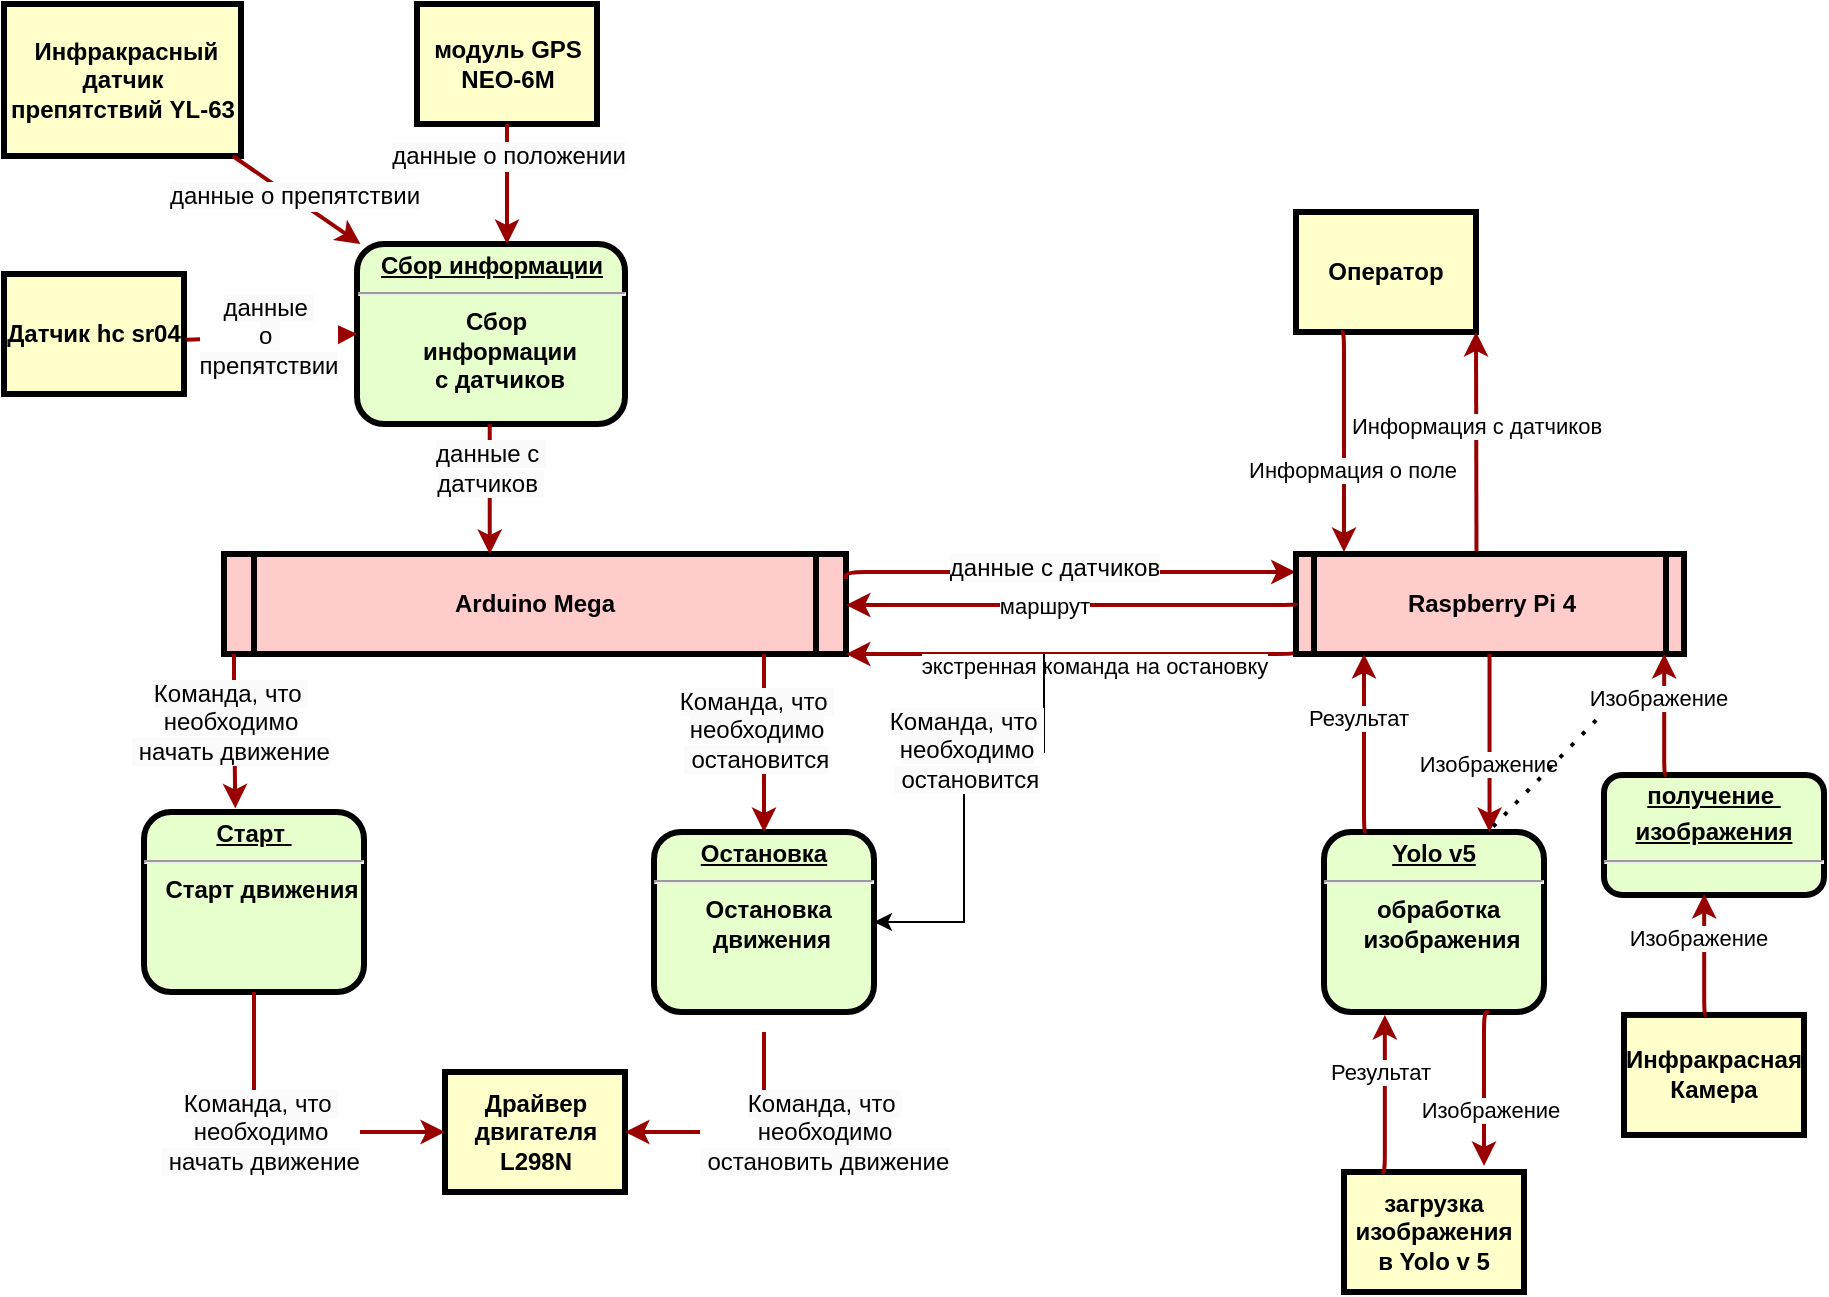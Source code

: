 <mxfile version="24.5.4" type="github">
  <diagram name="Page-1" id="c7558073-3199-34d8-9f00-42111426c3f3">
    <mxGraphModel dx="1060" dy="697" grid="1" gridSize="10" guides="1" tooltips="1" connect="1" arrows="1" fold="1" page="1" pageScale="1" pageWidth="826" pageHeight="1169" background="none" math="0" shadow="0">
      <root>
        <mxCell id="0" />
        <mxCell id="1" parent="0" />
        <mxCell id="2" value="&lt;p style=&quot;margin: 0px; margin-top: 4px; text-align: center; text-decoration: underline;&quot;&gt;&lt;strong&gt;Сбор информации&lt;/strong&gt;&lt;/p&gt;&lt;hr&gt;&lt;p style=&quot;margin: 0px; margin-left: 8px;&quot;&gt;Сбор&amp;nbsp;&lt;/p&gt;&lt;p style=&quot;margin: 0px; margin-left: 8px;&quot;&gt;информации&lt;/p&gt;&lt;p style=&quot;margin: 0px; margin-left: 8px;&quot;&gt;с датчиков&lt;/p&gt;" style="verticalAlign=middle;align=center;overflow=fill;fontSize=12;fontFamily=Helvetica;html=1;rounded=1;fontStyle=1;strokeWidth=3;fillColor=#E6FFCC" parent="1" vertex="1">
          <mxGeometry x="356.5" y="236" width="134" height="90" as="geometry" />
        </mxCell>
        <mxCell id="3" value="модуль GPS NEO-6M" style="whiteSpace=wrap;align=center;verticalAlign=middle;fontStyle=1;strokeWidth=3;fillColor=#FFFFCC" parent="1" vertex="1">
          <mxGeometry x="386.5" y="116" width="90" height="60" as="geometry" />
        </mxCell>
        <mxCell id="4" value=" Инфракрасный датчик препятствий YL-63" style="whiteSpace=wrap;align=center;verticalAlign=middle;fontStyle=1;strokeWidth=3;fillColor=#FFFFCC" parent="1" vertex="1">
          <mxGeometry x="180" y="116" width="118.5" height="76" as="geometry" />
        </mxCell>
        <mxCell id="5" value="Arduino Mega" style="shape=process;whiteSpace=wrap;align=center;verticalAlign=middle;size=0.048;fontStyle=1;strokeWidth=3;fillColor=#FFCCCC" parent="1" vertex="1">
          <mxGeometry x="290" y="391" width="311" height="50" as="geometry" />
        </mxCell>
        <mxCell id="9" value="&lt;p style=&quot;margin: 0px; margin-top: 4px; text-align: center; text-decoration: underline;&quot;&gt;Остановка&lt;/p&gt;&lt;hr&gt;&lt;p style=&quot;margin: 0px; margin-left: 8px;&quot;&gt;Остановка&amp;nbsp;&lt;/p&gt;&lt;p style=&quot;margin: 0px; margin-left: 8px;&quot;&gt;движения&lt;/p&gt;" style="verticalAlign=middle;align=center;overflow=fill;fontSize=12;fontFamily=Helvetica;html=1;rounded=1;fontStyle=1;strokeWidth=3;fillColor=#E6FFCC" parent="1" vertex="1">
          <mxGeometry x="505" y="530" width="110" height="90" as="geometry" />
        </mxCell>
        <mxCell id="12" value="Оператор" style="whiteSpace=wrap;align=center;verticalAlign=middle;fontStyle=1;strokeWidth=3;fillColor=#FFFFCC" parent="1" vertex="1">
          <mxGeometry x="826" y="220.0" width="90" height="60" as="geometry" />
        </mxCell>
        <mxCell id="15" value="Драйвер двигателя L298N" style="whiteSpace=wrap;align=center;verticalAlign=middle;fontStyle=1;strokeWidth=3;fillColor=#FFFFCC" parent="1" vertex="1">
          <mxGeometry x="400.5" y="650" width="90" height="60" as="geometry" />
        </mxCell>
        <mxCell id="36" value="" style="edgeStyle=none;noEdgeStyle=1;strokeColor=#990000;strokeWidth=2" parent="1" source="3" edge="1">
          <mxGeometry width="100" height="100" relative="1" as="geometry">
            <mxPoint x="160.5" y="250" as="sourcePoint" />
            <mxPoint x="431.5" y="236" as="targetPoint" />
          </mxGeometry>
        </mxCell>
        <mxCell id="qieDubJGGWWwkvd7PtyZ-109" value="&lt;span style=&quot;font-size: 12px; background-color: rgb(251, 251, 251);&quot;&gt;данные о положении&lt;/span&gt;" style="edgeLabel;html=1;align=center;verticalAlign=middle;resizable=0;points=[];" parent="36" vertex="1" connectable="0">
          <mxGeometry x="-0.131" y="3" relative="1" as="geometry">
            <mxPoint x="-3" y="-10" as="offset" />
          </mxGeometry>
        </mxCell>
        <mxCell id="37" value="" style="edgeStyle=none;noEdgeStyle=1;strokeColor=#990000;strokeWidth=2" parent="1" source="4" target="2" edge="1">
          <mxGeometry width="100" height="100" relative="1" as="geometry">
            <mxPoint x="400.5" y="190" as="sourcePoint" />
            <mxPoint x="500.5" y="90" as="targetPoint" />
          </mxGeometry>
        </mxCell>
        <mxCell id="qieDubJGGWWwkvd7PtyZ-111" value="&lt;span style=&quot;font-size: 12px; background-color: rgb(251, 251, 251);&quot;&gt;данные о препятствии&lt;/span&gt;" style="edgeLabel;html=1;align=center;verticalAlign=middle;resizable=0;points=[];" parent="37" vertex="1" connectable="0">
          <mxGeometry x="-0.055" y="1" relative="1" as="geometry">
            <mxPoint as="offset" />
          </mxGeometry>
        </mxCell>
        <mxCell id="11" value="&lt;p style=&quot;margin: 0px; margin-top: 4px; text-align: center; text-decoration: underline;&quot;&gt;&lt;strong&gt;&lt;strong&gt;Старт&lt;/strong&gt;&amp;nbsp;&lt;br&gt;&lt;/strong&gt;&lt;/p&gt;&lt;hr&gt;&lt;p style=&quot;margin: 0px; margin-left: 8px;&quot;&gt;Старт движения&lt;/p&gt;" style="verticalAlign=middle;align=center;overflow=fill;fontSize=12;fontFamily=Helvetica;html=1;rounded=1;fontStyle=1;strokeWidth=3;fillColor=#E6FFCC" parent="1" vertex="1">
          <mxGeometry x="250.0" y="520" width="110" height="90" as="geometry" />
        </mxCell>
        <mxCell id="56" value="" style="edgeStyle=elbowEdgeStyle;elbow=horizontal;strokeColor=#990000;strokeWidth=2" parent="1" edge="1">
          <mxGeometry width="100" height="100" relative="1" as="geometry">
            <mxPoint x="422.87" y="326" as="sourcePoint" />
            <mxPoint x="422.87" y="391" as="targetPoint" />
            <Array as="points">
              <mxPoint x="422.87" y="360" />
            </Array>
          </mxGeometry>
        </mxCell>
        <mxCell id="qieDubJGGWWwkvd7PtyZ-110" value="&lt;span style=&quot;font-size: 12px; background-color: rgb(251, 251, 251);&quot;&gt;данные с&amp;nbsp;&lt;/span&gt;&lt;br style=&quot;padding: 0px; margin: 0px; font-size: 12px; background-color: rgb(251, 251, 251);&quot;&gt;&lt;span style=&quot;font-size: 12px; background-color: rgb(251, 251, 251);&quot;&gt;датчиков&amp;nbsp;&lt;/span&gt;" style="edgeLabel;html=1;align=center;verticalAlign=middle;resizable=0;points=[];" parent="56" vertex="1" connectable="0">
          <mxGeometry x="-0.342" relative="1" as="geometry">
            <mxPoint as="offset" />
          </mxGeometry>
        </mxCell>
        <mxCell id="67" value="" style="edgeStyle=elbowEdgeStyle;elbow=horizontal;strokeColor=#990000;strokeWidth=2;entryX=1;entryY=1;entryDx=0;entryDy=0;" parent="1" target="12" edge="1">
          <mxGeometry width="100" height="100" relative="1" as="geometry">
            <mxPoint x="916.24" y="391" as="sourcePoint" />
            <mxPoint x="916.002" y="140" as="targetPoint" />
          </mxGeometry>
        </mxCell>
        <mxCell id="qieDubJGGWWwkvd7PtyZ-124" value="Информация с датчиков" style="edgeLabel;html=1;align=center;verticalAlign=middle;resizable=0;points=[];" parent="67" vertex="1" connectable="0">
          <mxGeometry x="0.609" y="-1" relative="1" as="geometry">
            <mxPoint x="-1" y="25" as="offset" />
          </mxGeometry>
        </mxCell>
        <mxCell id="72" value="" style="edgeStyle=elbowEdgeStyle;elbow=vertical;strokeColor=#990000;strokeWidth=2;exitX=1;exitY=0.25;exitDx=0;exitDy=0;entryX=-0.001;entryY=0.186;entryDx=0;entryDy=0;entryPerimeter=0;" parent="1" source="5" target="qieDubJGGWWwkvd7PtyZ-96" edge="1">
          <mxGeometry width="100" height="100" relative="1" as="geometry">
            <mxPoint x="580" y="391" as="sourcePoint" />
            <mxPoint x="810" y="400" as="targetPoint" />
            <Array as="points">
              <mxPoint x="710" y="400" />
            </Array>
          </mxGeometry>
        </mxCell>
        <mxCell id="qieDubJGGWWwkvd7PtyZ-125" value="&lt;span style=&quot;font-size: 12px; background-color: rgb(251, 251, 251);&quot;&gt;данные с датчиков&lt;/span&gt;" style="edgeLabel;html=1;align=center;verticalAlign=middle;resizable=0;points=[];" parent="72" vertex="1" connectable="0">
          <mxGeometry x="0.132" y="-4" relative="1" as="geometry">
            <mxPoint x="-22" y="-6" as="offset" />
          </mxGeometry>
        </mxCell>
        <mxCell id="73" value="" style="edgeStyle=elbowEdgeStyle;elbow=vertical;strokeColor=#990000;strokeWidth=2;exitX=0;exitY=0.75;exitDx=0;exitDy=0;" parent="1" edge="1">
          <mxGeometry width="100" height="100" relative="1" as="geometry">
            <mxPoint x="826" y="439.5" as="sourcePoint" />
            <mxPoint x="601" y="441.0" as="targetPoint" />
            <Array as="points">
              <mxPoint x="650" y="441" />
            </Array>
          </mxGeometry>
        </mxCell>
        <mxCell id="qieDubJGGWWwkvd7PtyZ-126" value="экстренная команда на остановку" style="edgeLabel;html=1;align=center;verticalAlign=middle;resizable=0;points=[];" parent="73" vertex="1" connectable="0">
          <mxGeometry x="-0.094" y="6" relative="1" as="geometry">
            <mxPoint as="offset" />
          </mxGeometry>
        </mxCell>
        <mxCell id="qieDubJGGWWwkvd7PtyZ-97" value="" style="edgeStyle=orthogonalEdgeStyle;rounded=0;orthogonalLoop=1;jettySize=auto;html=1;" parent="1" target="9" edge="1">
          <mxGeometry relative="1" as="geometry">
            <mxPoint x="700" y="441" as="sourcePoint" />
            <mxPoint x="615" y="510" as="targetPoint" />
            <Array as="points">
              <mxPoint x="700" y="490" />
              <mxPoint x="660" y="490" />
              <mxPoint x="660" y="575" />
            </Array>
          </mxGeometry>
        </mxCell>
        <mxCell id="qieDubJGGWWwkvd7PtyZ-123" value="&lt;span style=&quot;font-size: 12px; background-color: rgb(251, 251, 251);&quot;&gt;Команда, что&amp;nbsp;&lt;/span&gt;&lt;br style=&quot;padding: 0px; margin: 0px; font-size: 12px; background-color: rgb(251, 251, 251);&quot;&gt;&lt;span style=&quot;font-size: 12px; background-color: rgb(251, 251, 251);&quot;&gt;необходимо&lt;/span&gt;&lt;br style=&quot;padding: 0px; margin: 0px; font-size: 12px; background-color: rgb(251, 251, 251);&quot;&gt;&lt;span style=&quot;font-size: 12px; background-color: rgb(251, 251, 251);&quot;&gt;&amp;nbsp;остановится&lt;/span&gt;" style="edgeLabel;html=1;align=center;verticalAlign=middle;resizable=0;points=[];" parent="qieDubJGGWWwkvd7PtyZ-97" vertex="1" connectable="0">
          <mxGeometry x="-0.191" y="-1" relative="1" as="geometry">
            <mxPoint as="offset" />
          </mxGeometry>
        </mxCell>
        <mxCell id="77" value="" style="edgeStyle=elbowEdgeStyle;elbow=horizontal;strokeColor=#990000;strokeWidth=2" parent="1" source="5" target="9" edge="1">
          <mxGeometry width="100" height="100" relative="1" as="geometry">
            <mxPoint x="400" y="590" as="sourcePoint" />
            <mxPoint x="500" y="490" as="targetPoint" />
            <Array as="points">
              <mxPoint x="560" y="480" />
            </Array>
          </mxGeometry>
        </mxCell>
        <mxCell id="qieDubJGGWWwkvd7PtyZ-104" value="&lt;span style=&quot;font-size: 12px; background-color: rgb(251, 251, 251);&quot;&gt;Команда, что&amp;nbsp;&lt;/span&gt;&lt;br style=&quot;padding: 0px; margin: 0px; font-size: 12px; background-color: rgb(251, 251, 251);&quot;&gt;&lt;span style=&quot;font-size: 12px; background-color: rgb(251, 251, 251);&quot;&gt;необходимо&lt;/span&gt;&lt;br style=&quot;padding: 0px; margin: 0px; font-size: 12px; background-color: rgb(251, 251, 251);&quot;&gt;&lt;span style=&quot;font-size: 12px; background-color: rgb(251, 251, 251);&quot;&gt;&amp;nbsp;остановится&lt;/span&gt;" style="edgeLabel;html=1;align=center;verticalAlign=middle;resizable=0;points=[];" parent="77" vertex="1" connectable="0">
          <mxGeometry x="-0.159" y="-4" relative="1" as="geometry">
            <mxPoint as="offset" />
          </mxGeometry>
        </mxCell>
        <mxCell id="78" value="" style="edgeStyle=elbowEdgeStyle;elbow=horizontal;strokeColor=#990000;strokeWidth=2;entryX=1;entryY=0.5;entryDx=0;entryDy=0;" parent="1" target="15" edge="1">
          <mxGeometry width="100" height="100" relative="1" as="geometry">
            <mxPoint x="560" y="630" as="sourcePoint" />
            <mxPoint x="500" y="680" as="targetPoint" />
            <Array as="points">
              <mxPoint x="560" y="670" />
            </Array>
          </mxGeometry>
        </mxCell>
        <mxCell id="qieDubJGGWWwkvd7PtyZ-118" value="&lt;span style=&quot;font-size: 12px; background-color: rgb(251, 251, 251);&quot;&gt;Команда, что&amp;nbsp;&lt;/span&gt;&lt;br style=&quot;padding: 0px; margin: 0px; font-size: 12px; background-color: rgb(251, 251, 251);&quot;&gt;&lt;span style=&quot;font-size: 12px; background-color: rgb(251, 251, 251);&quot;&gt;необходимо&lt;/span&gt;&lt;br style=&quot;padding: 0px; margin: 0px; font-size: 12px; background-color: rgb(251, 251, 251);&quot;&gt;&lt;span style=&quot;font-size: 12px; background-color: rgb(251, 251, 251);&quot;&gt;&amp;nbsp;остановить движение&lt;/span&gt;" style="edgeLabel;html=1;align=center;verticalAlign=middle;resizable=0;points=[];" parent="78" vertex="1" connectable="0">
          <mxGeometry x="-0.35" y="-6" relative="1" as="geometry">
            <mxPoint x="36" y="11" as="offset" />
          </mxGeometry>
        </mxCell>
        <mxCell id="83" value="" style="edgeStyle=elbowEdgeStyle;elbow=horizontal;strokeColor=#990000;strokeWidth=2;exitX=0.25;exitY=1;exitDx=0;exitDy=0;" parent="1" source="12" edge="1">
          <mxGeometry width="100" height="100" relative="1" as="geometry">
            <mxPoint x="750" y="480" as="sourcePoint" />
            <mxPoint x="850" y="390" as="targetPoint" />
            <Array as="points">
              <mxPoint x="850" y="230" />
            </Array>
          </mxGeometry>
        </mxCell>
        <mxCell id="qieDubJGGWWwkvd7PtyZ-127" value="Информация о поле" style="edgeLabel;html=1;align=center;verticalAlign=middle;resizable=0;points=[];" parent="83" vertex="1" connectable="0">
          <mxGeometry x="0.284" y="4" relative="1" as="geometry">
            <mxPoint y="-1" as="offset" />
          </mxGeometry>
        </mxCell>
        <mxCell id="88" value="" style="edgeStyle=elbowEdgeStyle;elbow=vertical;strokeColor=#990000;strokeWidth=2;exitX=0.135;exitY=1.089;exitDx=0;exitDy=0;exitPerimeter=0;entryX=0.415;entryY=-0.02;entryDx=0;entryDy=0;entryPerimeter=0;" parent="1" target="11" edge="1">
          <mxGeometry width="100" height="100" relative="1" as="geometry">
            <mxPoint x="295.0" y="441.0" as="sourcePoint" />
            <mxPoint x="296" y="535.55" as="targetPoint" />
            <Array as="points">
              <mxPoint x="430" y="465.55" />
            </Array>
          </mxGeometry>
        </mxCell>
        <mxCell id="qieDubJGGWWwkvd7PtyZ-115" value="&lt;span style=&quot;font-size: 12px; background-color: rgb(251, 251, 251);&quot;&gt;Команда, что&amp;nbsp;&lt;/span&gt;&lt;br style=&quot;padding: 0px; margin: 0px; font-size: 12px; background-color: rgb(251, 251, 251);&quot;&gt;&lt;span style=&quot;font-size: 12px; background-color: rgb(251, 251, 251);&quot;&gt;необходимо&lt;/span&gt;&lt;br style=&quot;padding: 0px; margin: 0px; font-size: 12px; background-color: rgb(251, 251, 251);&quot;&gt;&lt;span style=&quot;font-size: 12px; background-color: rgb(251, 251, 251);&quot;&gt;&amp;nbsp;начать движение&lt;/span&gt;" style="edgeLabel;html=1;align=center;verticalAlign=middle;resizable=0;points=[];" parent="88" vertex="1" connectable="0">
          <mxGeometry x="-0.125" y="-3" relative="1" as="geometry">
            <mxPoint as="offset" />
          </mxGeometry>
        </mxCell>
        <mxCell id="qieDubJGGWWwkvd7PtyZ-96" value="Raspberry Pi 4" style="shape=process;whiteSpace=wrap;align=center;verticalAlign=middle;size=0.048;fontStyle=1;strokeWidth=3;fillColor=#FFCCCC" parent="1" vertex="1">
          <mxGeometry x="826" y="391" width="194" height="50" as="geometry" />
        </mxCell>
        <mxCell id="qieDubJGGWWwkvd7PtyZ-101" value="" style="edgeStyle=elbowEdgeStyle;elbow=vertical;strokeColor=#990000;strokeWidth=2;exitX=0;exitY=0.75;exitDx=0;exitDy=0;" parent="1" edge="1">
          <mxGeometry width="100" height="100" relative="1" as="geometry">
            <mxPoint x="826" y="415.5" as="sourcePoint" />
            <mxPoint x="601" y="416.5" as="targetPoint" />
            <Array as="points">
              <mxPoint x="650" y="416.5" />
            </Array>
          </mxGeometry>
        </mxCell>
        <mxCell id="qieDubJGGWWwkvd7PtyZ-102" value="маршрут" style="edgeLabel;html=1;align=center;verticalAlign=middle;resizable=0;points=[];" parent="qieDubJGGWWwkvd7PtyZ-101" vertex="1" connectable="0">
          <mxGeometry x="-0.106" relative="1" as="geometry">
            <mxPoint x="-26" as="offset" />
          </mxGeometry>
        </mxCell>
        <mxCell id="qieDubJGGWWwkvd7PtyZ-108" value="Датчик hc sr04" style="whiteSpace=wrap;align=center;verticalAlign=middle;fontStyle=1;strokeWidth=3;fillColor=#FFFFCC" parent="1" vertex="1">
          <mxGeometry x="180" y="251" width="90" height="60" as="geometry" />
        </mxCell>
        <mxCell id="qieDubJGGWWwkvd7PtyZ-112" value="" style="edgeStyle=none;noEdgeStyle=1;strokeColor=#990000;strokeWidth=2;exitX=1.014;exitY=0.547;exitDx=0;exitDy=0;exitPerimeter=0;entryX=0;entryY=0.5;entryDx=0;entryDy=0;" parent="1" source="qieDubJGGWWwkvd7PtyZ-108" target="2" edge="1">
          <mxGeometry width="100" height="100" relative="1" as="geometry">
            <mxPoint x="262.5" y="126" as="sourcePoint" />
            <mxPoint x="378.5" y="246" as="targetPoint" />
          </mxGeometry>
        </mxCell>
        <mxCell id="qieDubJGGWWwkvd7PtyZ-113" value="&lt;span style=&quot;font-size: 12px; background-color: rgb(251, 251, 251);&quot;&gt;данные&amp;nbsp;&lt;/span&gt;&lt;div&gt;&lt;span style=&quot;font-size: 12px; background-color: rgb(251, 251, 251);&quot;&gt;о&amp;nbsp;&lt;/span&gt;&lt;/div&gt;&lt;div&gt;&lt;span style=&quot;font-size: 12px; background-color: rgb(251, 251, 251);&quot;&gt;препятствии&lt;/span&gt;&lt;/div&gt;" style="edgeLabel;html=1;align=center;verticalAlign=middle;resizable=0;points=[];" parent="qieDubJGGWWwkvd7PtyZ-112" vertex="1" connectable="0">
          <mxGeometry x="-0.055" y="1" relative="1" as="geometry">
            <mxPoint as="offset" />
          </mxGeometry>
        </mxCell>
        <mxCell id="qieDubJGGWWwkvd7PtyZ-117" value="" style="edgeStyle=elbowEdgeStyle;elbow=horizontal;strokeColor=#990000;strokeWidth=2;exitX=0.5;exitY=1;exitDx=0;exitDy=0;entryX=0;entryY=0.5;entryDx=0;entryDy=0;" parent="1" source="11" target="15" edge="1">
          <mxGeometry width="100" height="100" relative="1" as="geometry">
            <mxPoint x="619" y="600" as="sourcePoint" />
            <mxPoint x="380" y="680" as="targetPoint" />
            <Array as="points">
              <mxPoint x="305" y="690" />
            </Array>
          </mxGeometry>
        </mxCell>
        <mxCell id="qieDubJGGWWwkvd7PtyZ-122" value="&lt;span style=&quot;font-size: 12px; background-color: rgb(251, 251, 251);&quot;&gt;Команда, что&amp;nbsp;&lt;/span&gt;&lt;br style=&quot;padding: 0px; margin: 0px; font-size: 12px; background-color: rgb(251, 251, 251);&quot;&gt;&lt;span style=&quot;font-size: 12px; background-color: rgb(251, 251, 251);&quot;&gt;необходимо&lt;/span&gt;&lt;br style=&quot;padding: 0px; margin: 0px; font-size: 12px; background-color: rgb(251, 251, 251);&quot;&gt;&lt;span style=&quot;font-size: 12px; background-color: rgb(251, 251, 251);&quot;&gt;&amp;nbsp;начать движение&lt;/span&gt;" style="edgeLabel;html=1;align=center;verticalAlign=middle;resizable=0;points=[];" parent="qieDubJGGWWwkvd7PtyZ-117" vertex="1" connectable="0">
          <mxGeometry x="-0.163" y="3" relative="1" as="geometry">
            <mxPoint as="offset" />
          </mxGeometry>
        </mxCell>
        <mxCell id="qieDubJGGWWwkvd7PtyZ-132" value="&lt;p style=&quot;margin: 0px; margin-top: 4px; text-align: center; text-decoration: underline;&quot;&gt;Yolo v5&lt;/p&gt;&lt;hr&gt;&lt;p style=&quot;margin: 0px; margin-left: 8px;&quot;&gt;обработка&amp;nbsp;&lt;/p&gt;&lt;p style=&quot;margin: 0px; margin-left: 8px;&quot;&gt;изображения&lt;/p&gt;" style="verticalAlign=middle;align=center;overflow=fill;fontSize=12;fontFamily=Helvetica;html=1;rounded=1;fontStyle=1;strokeWidth=3;fillColor=#E6FFCC" parent="1" vertex="1">
          <mxGeometry x="840" y="530" width="110" height="90" as="geometry" />
        </mxCell>
        <mxCell id="qieDubJGGWWwkvd7PtyZ-133" value="" style="edgeStyle=elbowEdgeStyle;elbow=horizontal;strokeColor=#990000;strokeWidth=2" parent="1" edge="1">
          <mxGeometry width="100" height="100" relative="1" as="geometry">
            <mxPoint x="922.77" y="441" as="sourcePoint" />
            <mxPoint x="922.77" y="530" as="targetPoint" />
            <Array as="points">
              <mxPoint x="922.77" y="480" />
            </Array>
          </mxGeometry>
        </mxCell>
        <mxCell id="qieDubJGGWWwkvd7PtyZ-144" value="Изображение" style="edgeLabel;html=1;align=center;verticalAlign=middle;resizable=0;points=[];" parent="qieDubJGGWWwkvd7PtyZ-133" vertex="1" connectable="0">
          <mxGeometry x="0.24" y="-1" relative="1" as="geometry">
            <mxPoint as="offset" />
          </mxGeometry>
        </mxCell>
        <mxCell id="qieDubJGGWWwkvd7PtyZ-135" value="загрузка изображения в Yolo v 5" style="whiteSpace=wrap;align=center;verticalAlign=middle;fontStyle=1;strokeWidth=3;fillColor=#FFFFCC" parent="1" vertex="1">
          <mxGeometry x="850.0" y="700" width="90" height="60" as="geometry" />
        </mxCell>
        <mxCell id="qieDubJGGWWwkvd7PtyZ-136" value="&lt;p style=&quot;margin: 0px; margin-top: 4px; text-align: center; text-decoration: underline;&quot;&gt;получение&amp;nbsp;&lt;/p&gt;&lt;p style=&quot;margin: 0px; margin-top: 4px; text-align: center; text-decoration: underline;&quot;&gt;изображения&lt;/p&gt;&lt;hr&gt;&lt;p style=&quot;text-align: center; margin: 0px 0px 0px 8px;&quot;&gt;&lt;span style=&quot;background-color: initial; color: rgba(0, 0, 0, 0); font-family: monospace; font-size: 0px; font-weight: 400; text-align: start;&quot;&gt;%3CmxGraphModel%3E%3Croot%3E%3CmxCell%20id%3D%220%22%2F%3E%3CmxCell%20id%3D%221%22%20parent%3D%220%22%2F%3E%3CmxCell%20id%3D%222%22%20value%3D%22%26lt%3Bp%20style%3D%26quot%3Bmargin%3A%200px%3B%20margin-top%3A%204px%3B%20text-align%3A%20center%3B%20text-decoration%3A%20underline%3B%26quot%3B%26gt%3BYolo%20v5%26lt%3B%2Fp%26gt%3B%26lt%3Bhr%26gt%3B%26lt%3Bp%20style%3D%26quot%3Bmargin%3A%200px%3B%20margin-left%3A%208px%3B%26quot%3B%26gt%3B%26lt%3Bbr%26gt%3B%26lt%3B%2Fp%26gt%3B%22%20style%3D%22verticalAlign%3Dmiddle%3Balign%3Dcenter%3Boverflow%3Dfill%3BfontSize%3D12%3BfontFamily%3DHelvetica%3Bhtml%3D1%3Brounded%3D1%3BfontStyle%3D1%3BstrokeWidth%3D3%3BfillColor%3D%23E6FFCC%22%20vertex%3D%221%22%20parent%3D%221%22%3E%3CmxGeometry%20x%3D%22840%22%20y%3D%22530%22%20width%3D%22110%22%20height%3D%2290%22%20as%3D%22geometry%22%2F%3E%3C%2FmxCell%3E%3C%2Froot%3E%3C%2FmxGraphModel%3E&lt;/span&gt;&lt;br&gt;&lt;/p&gt;" style="verticalAlign=middle;align=center;overflow=fill;fontSize=12;fontFamily=Helvetica;html=1;rounded=1;fontStyle=1;strokeWidth=3;fillColor=#E6FFCC" parent="1" vertex="1">
          <mxGeometry x="980" y="501.48" width="110" height="60" as="geometry" />
        </mxCell>
        <mxCell id="qieDubJGGWWwkvd7PtyZ-138" value="Инфракрасная Камера" style="whiteSpace=wrap;align=center;verticalAlign=middle;fontStyle=1;strokeWidth=3;fillColor=#FFFFCC" parent="1" vertex="1">
          <mxGeometry x="990.0" y="621.48" width="90" height="60" as="geometry" />
        </mxCell>
        <mxCell id="qieDubJGGWWwkvd7PtyZ-140" value="" style="edgeStyle=elbowEdgeStyle;elbow=horizontal;strokeColor=#990000;strokeWidth=2;exitX=0.124;exitY=0.005;exitDx=0;exitDy=0;exitPerimeter=0;entryX=0.181;entryY=0.997;entryDx=0;entryDy=0;entryPerimeter=0;" parent="1" edge="1">
          <mxGeometry width="100" height="100" relative="1" as="geometry">
            <mxPoint x="1031.25" y="621.48" as="sourcePoint" />
            <mxPoint x="1030" y="561.0" as="targetPoint" />
            <Array as="points">
              <mxPoint x="1030.09" y="581.18" />
            </Array>
          </mxGeometry>
        </mxCell>
        <mxCell id="qieDubJGGWWwkvd7PtyZ-141" value="Изображение" style="edgeLabel;html=1;align=center;verticalAlign=middle;resizable=0;points=[];" parent="qieDubJGGWWwkvd7PtyZ-140" vertex="1" connectable="0">
          <mxGeometry x="0.295" y="3" relative="1" as="geometry">
            <mxPoint as="offset" />
          </mxGeometry>
        </mxCell>
        <mxCell id="qieDubJGGWWwkvd7PtyZ-142" value="" style="edgeStyle=elbowEdgeStyle;elbow=horizontal;strokeColor=#990000;strokeWidth=2;exitX=0.124;exitY=0.005;exitDx=0;exitDy=0;exitPerimeter=0;entryX=0.181;entryY=0.997;entryDx=0;entryDy=0;entryPerimeter=0;" parent="1" edge="1">
          <mxGeometry width="100" height="100" relative="1" as="geometry">
            <mxPoint x="1011.25" y="501.48" as="sourcePoint" />
            <mxPoint x="1010" y="441.0" as="targetPoint" />
            <Array as="points">
              <mxPoint x="1010.09" y="461.18" />
            </Array>
          </mxGeometry>
        </mxCell>
        <mxCell id="qieDubJGGWWwkvd7PtyZ-143" value="Изображение" style="edgeLabel;html=1;align=center;verticalAlign=middle;resizable=0;points=[];" parent="qieDubJGGWWwkvd7PtyZ-142" vertex="1" connectable="0">
          <mxGeometry x="0.295" y="3" relative="1" as="geometry">
            <mxPoint as="offset" />
          </mxGeometry>
        </mxCell>
        <mxCell id="qieDubJGGWWwkvd7PtyZ-145" value="" style="endArrow=none;dashed=1;html=1;dashPattern=1 3;strokeWidth=2;rounded=0;exitX=0.769;exitY=-0.03;exitDx=0;exitDy=0;exitPerimeter=0;" parent="1" source="qieDubJGGWWwkvd7PtyZ-132" edge="1">
          <mxGeometry width="50" height="50" relative="1" as="geometry">
            <mxPoint x="860" y="530" as="sourcePoint" />
            <mxPoint x="980" y="470" as="targetPoint" />
          </mxGeometry>
        </mxCell>
        <mxCell id="qieDubJGGWWwkvd7PtyZ-146" value="" style="edgeStyle=elbowEdgeStyle;elbow=horizontal;strokeColor=#990000;strokeWidth=2;exitX=0.124;exitY=0.005;exitDx=0;exitDy=0;exitPerimeter=0;" parent="1" edge="1">
          <mxGeometry width="100" height="100" relative="1" as="geometry">
            <mxPoint x="861.16" y="530.0" as="sourcePoint" />
            <mxPoint x="860" y="441" as="targetPoint" />
            <Array as="points">
              <mxPoint x="860.0" y="489.7" />
            </Array>
          </mxGeometry>
        </mxCell>
        <mxCell id="qieDubJGGWWwkvd7PtyZ-147" value="Результат" style="edgeLabel;html=1;align=center;verticalAlign=middle;resizable=0;points=[];" parent="qieDubJGGWWwkvd7PtyZ-146" vertex="1" connectable="0">
          <mxGeometry x="0.295" y="3" relative="1" as="geometry">
            <mxPoint as="offset" />
          </mxGeometry>
        </mxCell>
        <mxCell id="qieDubJGGWWwkvd7PtyZ-148" value="" style="edgeStyle=elbowEdgeStyle;elbow=horizontal;strokeColor=#990000;strokeWidth=2;exitX=0.75;exitY=1;exitDx=0;exitDy=0;entryX=0.776;entryY=-0.051;entryDx=0;entryDy=0;entryPerimeter=0;" parent="1" source="qieDubJGGWWwkvd7PtyZ-132" target="qieDubJGGWWwkvd7PtyZ-135" edge="1">
          <mxGeometry width="100" height="100" relative="1" as="geometry">
            <mxPoint x="1041.25" y="631.48" as="sourcePoint" />
            <mxPoint x="910" y="690" as="targetPoint" />
            <Array as="points">
              <mxPoint x="920" y="670" />
            </Array>
          </mxGeometry>
        </mxCell>
        <mxCell id="qieDubJGGWWwkvd7PtyZ-149" value="Изображение" style="edgeLabel;html=1;align=center;verticalAlign=middle;resizable=0;points=[];" parent="qieDubJGGWWwkvd7PtyZ-148" vertex="1" connectable="0">
          <mxGeometry x="0.295" y="3" relative="1" as="geometry">
            <mxPoint as="offset" />
          </mxGeometry>
        </mxCell>
        <mxCell id="qieDubJGGWWwkvd7PtyZ-150" value="" style="edgeStyle=elbowEdgeStyle;elbow=horizontal;strokeColor=#990000;strokeWidth=2;exitX=0.208;exitY=0.003;exitDx=0;exitDy=0;exitPerimeter=0;" parent="1" edge="1" source="qieDubJGGWWwkvd7PtyZ-135">
          <mxGeometry width="100" height="100" relative="1" as="geometry">
            <mxPoint x="872" y="700" as="sourcePoint" />
            <mxPoint x="870.42" y="621.48" as="targetPoint" />
            <Array as="points">
              <mxPoint x="870.42" y="670.18" />
            </Array>
          </mxGeometry>
        </mxCell>
        <mxCell id="qieDubJGGWWwkvd7PtyZ-151" value="Результат" style="edgeLabel;html=1;align=center;verticalAlign=middle;resizable=0;points=[];" parent="qieDubJGGWWwkvd7PtyZ-150" vertex="1" connectable="0">
          <mxGeometry x="0.295" y="3" relative="1" as="geometry">
            <mxPoint as="offset" />
          </mxGeometry>
        </mxCell>
      </root>
    </mxGraphModel>
  </diagram>
</mxfile>
